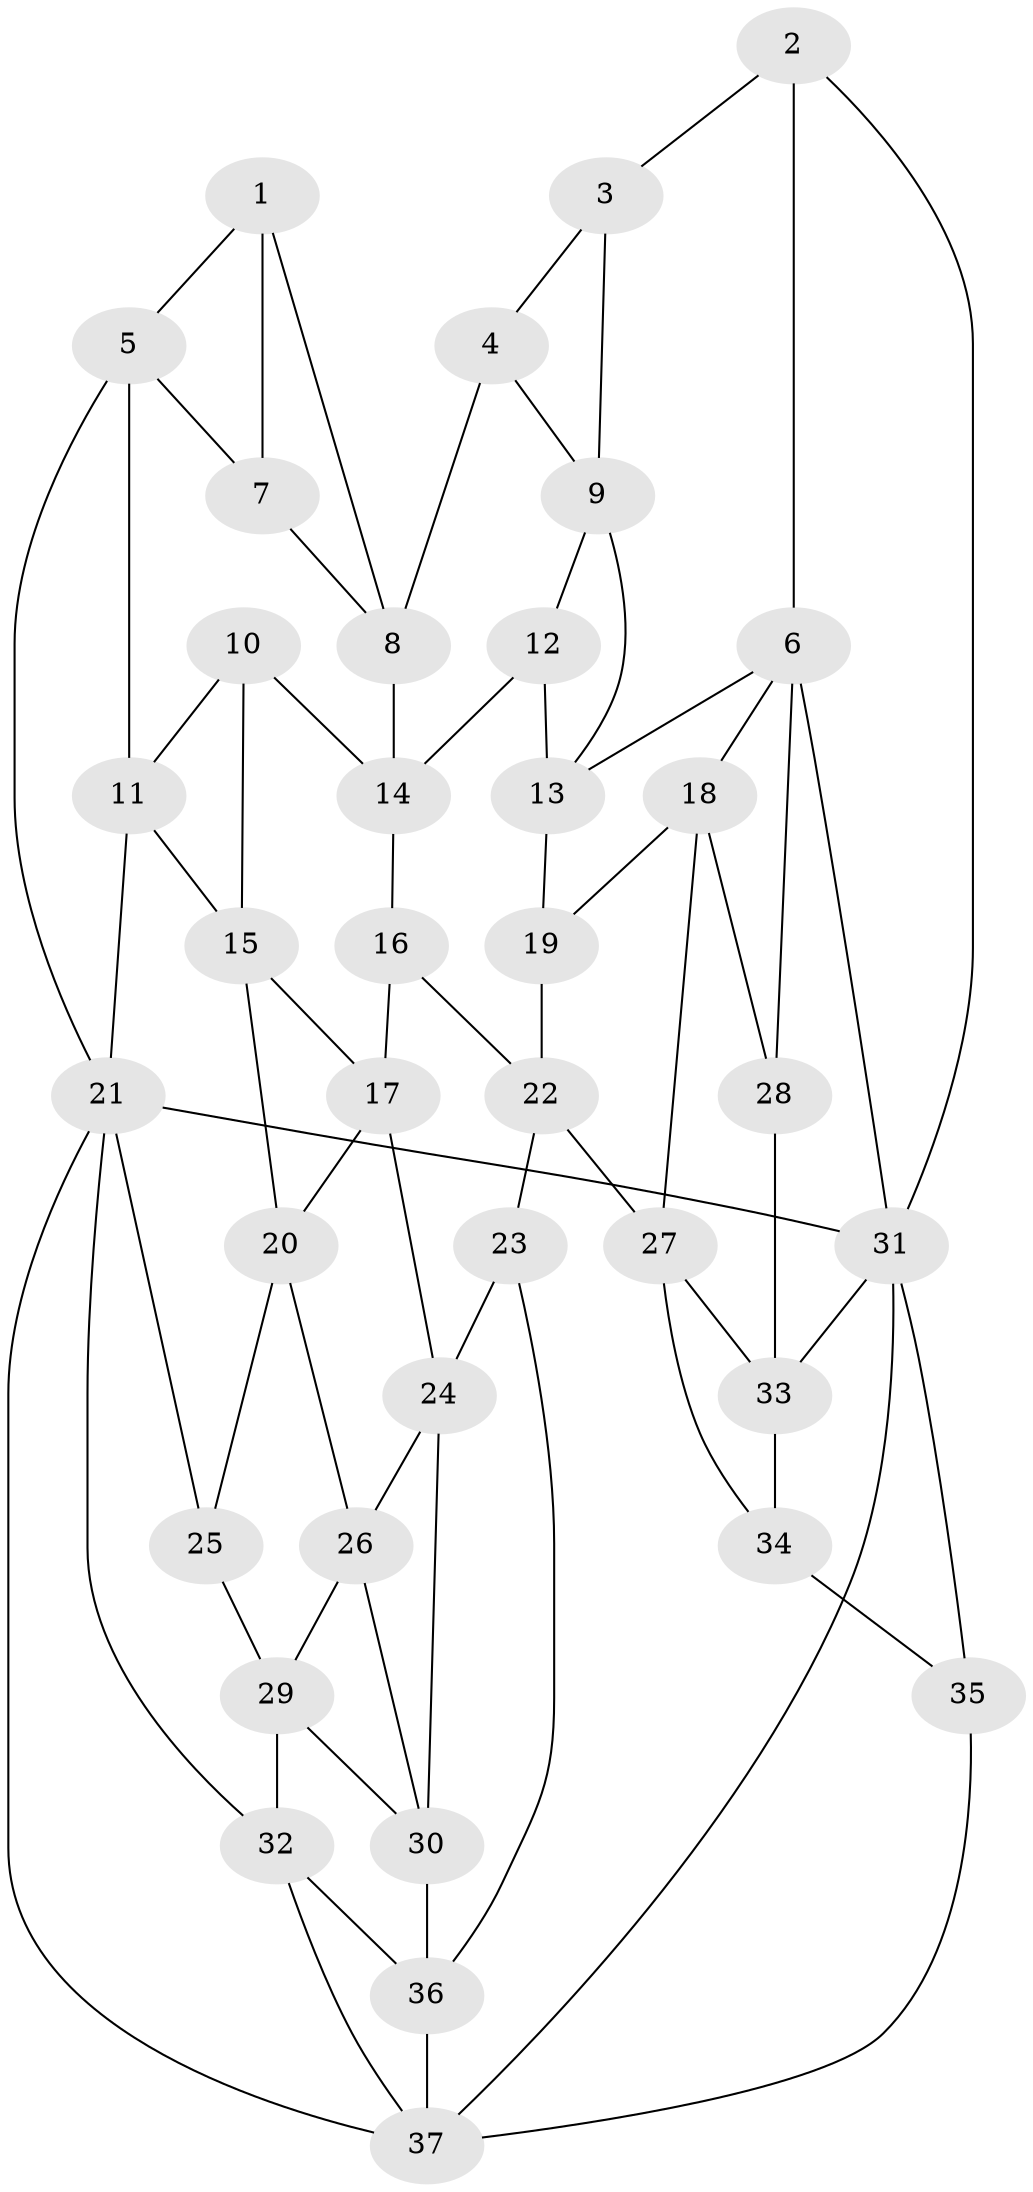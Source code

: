 // original degree distribution, {3: 0.02197802197802198, 5: 0.5934065934065934, 6: 0.17582417582417584, 4: 0.2087912087912088}
// Generated by graph-tools (version 1.1) at 2025/38/03/04/25 23:38:22]
// undirected, 37 vertices, 70 edges
graph export_dot {
  node [color=gray90,style=filled];
  1;
  2;
  3;
  4;
  5;
  6;
  7;
  8;
  9;
  10;
  11;
  12;
  13;
  14;
  15;
  16;
  17;
  18;
  19;
  20;
  21;
  22;
  23;
  24;
  25;
  26;
  27;
  28;
  29;
  30;
  31;
  32;
  33;
  34;
  35;
  36;
  37;
  1 -- 5 [weight=1.0];
  1 -- 7 [weight=1.0];
  1 -- 8 [weight=1.0];
  2 -- 3 [weight=1.0];
  2 -- 6 [weight=1.0];
  2 -- 31 [weight=1.0];
  3 -- 4 [weight=1.0];
  3 -- 9 [weight=1.0];
  4 -- 8 [weight=2.0];
  4 -- 9 [weight=1.0];
  5 -- 7 [weight=1.0];
  5 -- 11 [weight=2.0];
  5 -- 21 [weight=1.0];
  6 -- 13 [weight=1.0];
  6 -- 18 [weight=1.0];
  6 -- 28 [weight=1.0];
  6 -- 31 [weight=1.0];
  7 -- 8 [weight=2.0];
  8 -- 14 [weight=1.0];
  9 -- 12 [weight=1.0];
  9 -- 13 [weight=1.0];
  10 -- 11 [weight=1.0];
  10 -- 14 [weight=1.0];
  10 -- 15 [weight=1.0];
  11 -- 15 [weight=1.0];
  11 -- 21 [weight=1.0];
  12 -- 13 [weight=1.0];
  12 -- 14 [weight=2.0];
  13 -- 19 [weight=1.0];
  14 -- 16 [weight=1.0];
  15 -- 17 [weight=1.0];
  15 -- 20 [weight=1.0];
  16 -- 17 [weight=1.0];
  16 -- 22 [weight=1.0];
  17 -- 20 [weight=1.0];
  17 -- 24 [weight=1.0];
  18 -- 19 [weight=1.0];
  18 -- 27 [weight=1.0];
  18 -- 28 [weight=1.0];
  19 -- 22 [weight=1.0];
  20 -- 25 [weight=1.0];
  20 -- 26 [weight=1.0];
  21 -- 25 [weight=1.0];
  21 -- 31 [weight=1.0];
  21 -- 32 [weight=1.0];
  21 -- 37 [weight=1.0];
  22 -- 23 [weight=1.0];
  22 -- 27 [weight=1.0];
  23 -- 24 [weight=1.0];
  23 -- 36 [weight=1.0];
  24 -- 26 [weight=1.0];
  24 -- 30 [weight=1.0];
  25 -- 29 [weight=2.0];
  26 -- 29 [weight=2.0];
  26 -- 30 [weight=1.0];
  27 -- 33 [weight=1.0];
  27 -- 34 [weight=1.0];
  28 -- 33 [weight=2.0];
  29 -- 30 [weight=1.0];
  29 -- 32 [weight=1.0];
  30 -- 36 [weight=1.0];
  31 -- 33 [weight=1.0];
  31 -- 35 [weight=1.0];
  31 -- 37 [weight=1.0];
  32 -- 36 [weight=1.0];
  32 -- 37 [weight=1.0];
  33 -- 34 [weight=1.0];
  34 -- 35 [weight=2.0];
  35 -- 37 [weight=1.0];
  36 -- 37 [weight=1.0];
}
